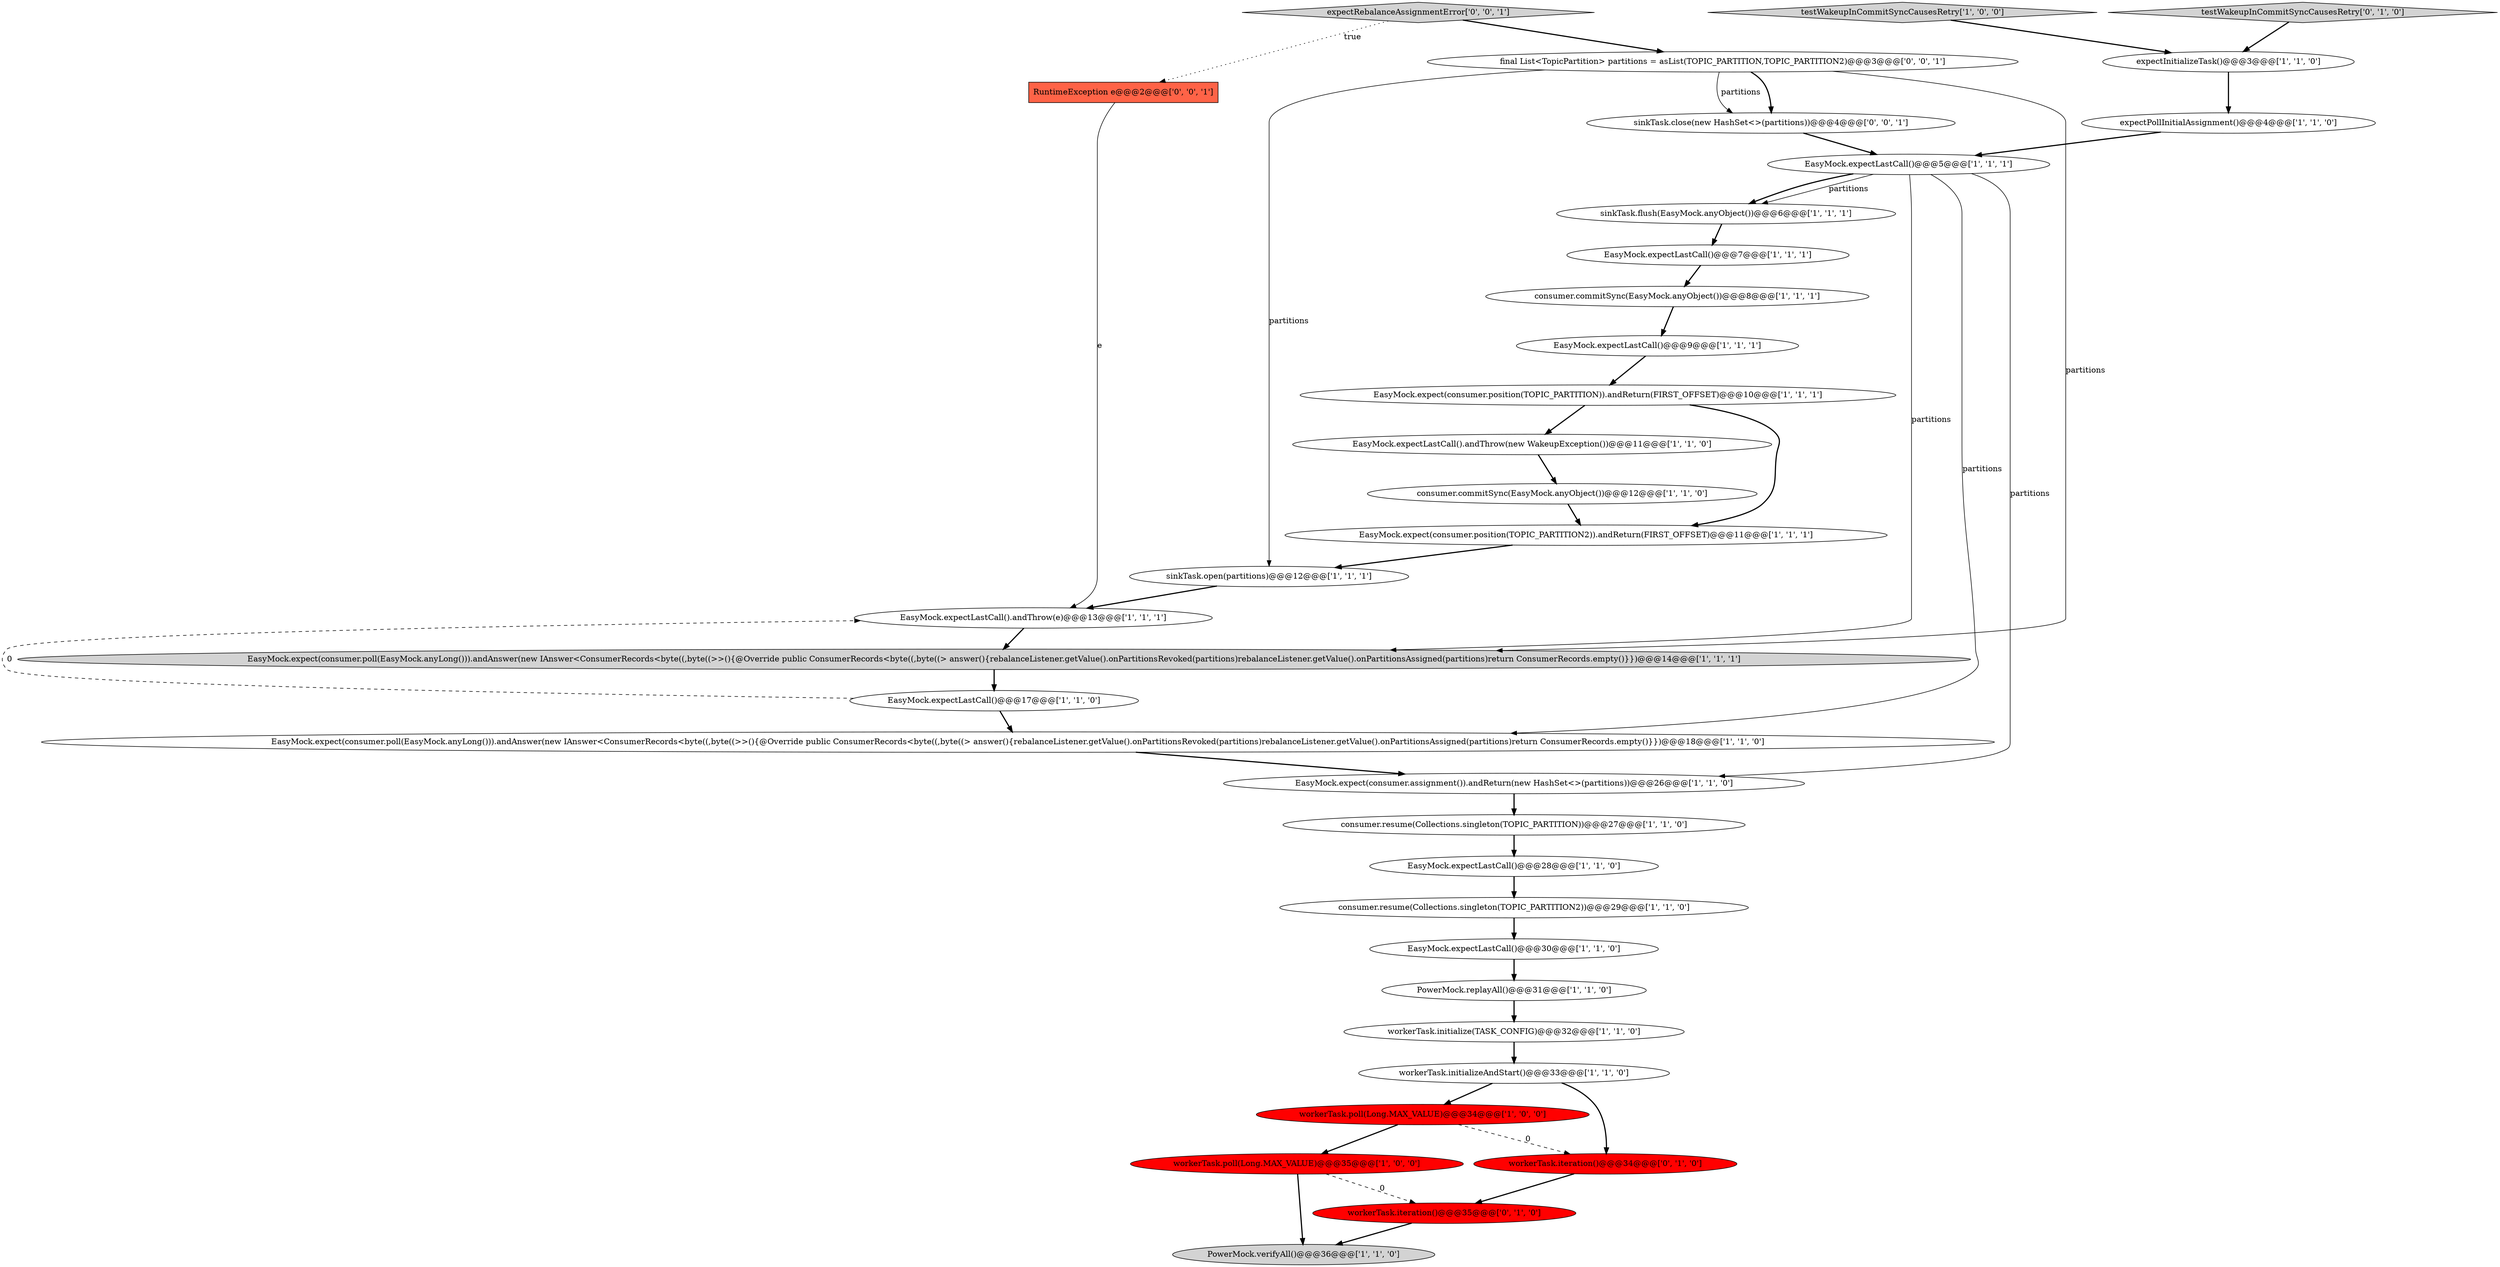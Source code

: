 digraph {
32 [style = filled, label = "RuntimeException e@@@2@@@['0', '0', '1']", fillcolor = tomato, shape = box image = "AAA0AAABBB3BBB"];
14 [style = filled, label = "EasyMock.expectLastCall()@@@9@@@['1', '1', '1']", fillcolor = white, shape = ellipse image = "AAA0AAABBB1BBB"];
11 [style = filled, label = "testWakeupInCommitSyncCausesRetry['1', '0', '0']", fillcolor = lightgray, shape = diamond image = "AAA0AAABBB1BBB"];
12 [style = filled, label = "consumer.commitSync(EasyMock.anyObject())@@@12@@@['1', '1', '0']", fillcolor = white, shape = ellipse image = "AAA0AAABBB1BBB"];
10 [style = filled, label = "sinkTask.open(partitions)@@@12@@@['1', '1', '1']", fillcolor = white, shape = ellipse image = "AAA0AAABBB1BBB"];
34 [style = filled, label = "final List<TopicPartition> partitions = asList(TOPIC_PARTITION,TOPIC_PARTITION2)@@@3@@@['0', '0', '1']", fillcolor = white, shape = ellipse image = "AAA0AAABBB3BBB"];
18 [style = filled, label = "EasyMock.expect(consumer.position(TOPIC_PARTITION)).andReturn(FIRST_OFFSET)@@@10@@@['1', '1', '1']", fillcolor = white, shape = ellipse image = "AAA0AAABBB1BBB"];
31 [style = filled, label = "expectRebalanceAssignmentError['0', '0', '1']", fillcolor = lightgray, shape = diamond image = "AAA0AAABBB3BBB"];
23 [style = filled, label = "PowerMock.verifyAll()@@@36@@@['1', '1', '0']", fillcolor = lightgray, shape = ellipse image = "AAA0AAABBB1BBB"];
3 [style = filled, label = "workerTask.poll(Long.MAX_VALUE)@@@34@@@['1', '0', '0']", fillcolor = red, shape = ellipse image = "AAA1AAABBB1BBB"];
17 [style = filled, label = "workerTask.initializeAndStart()@@@33@@@['1', '1', '0']", fillcolor = white, shape = ellipse image = "AAA0AAABBB1BBB"];
2 [style = filled, label = "EasyMock.expectLastCall()@@@7@@@['1', '1', '1']", fillcolor = white, shape = ellipse image = "AAA0AAABBB1BBB"];
7 [style = filled, label = "EasyMock.expectLastCall().andThrow(new WakeupException())@@@11@@@['1', '1', '0']", fillcolor = white, shape = ellipse image = "AAA0AAABBB1BBB"];
8 [style = filled, label = "expectPollInitialAssignment()@@@4@@@['1', '1', '0']", fillcolor = white, shape = ellipse image = "AAA0AAABBB1BBB"];
0 [style = filled, label = "EasyMock.expectLastCall()@@@5@@@['1', '1', '1']", fillcolor = white, shape = ellipse image = "AAA0AAABBB1BBB"];
4 [style = filled, label = "expectInitializeTask()@@@3@@@['1', '1', '0']", fillcolor = white, shape = ellipse image = "AAA0AAABBB1BBB"];
13 [style = filled, label = "EasyMock.expect(consumer.assignment()).andReturn(new HashSet<>(partitions))@@@26@@@['1', '1', '0']", fillcolor = white, shape = ellipse image = "AAA0AAABBB1BBB"];
29 [style = filled, label = "workerTask.iteration()@@@34@@@['0', '1', '0']", fillcolor = red, shape = ellipse image = "AAA1AAABBB2BBB"];
20 [style = filled, label = "EasyMock.expect(consumer.position(TOPIC_PARTITION2)).andReturn(FIRST_OFFSET)@@@11@@@['1', '1', '1']", fillcolor = white, shape = ellipse image = "AAA0AAABBB1BBB"];
25 [style = filled, label = "EasyMock.expect(consumer.poll(EasyMock.anyLong())).andAnswer(new IAnswer<ConsumerRecords<byte((,byte((>>(){@Override public ConsumerRecords<byte((,byte((> answer(){rebalanceListener.getValue().onPartitionsRevoked(partitions)rebalanceListener.getValue().onPartitionsAssigned(partitions)return ConsumerRecords.empty()}})@@@18@@@['1', '1', '0']", fillcolor = white, shape = ellipse image = "AAA0AAABBB1BBB"];
9 [style = filled, label = "EasyMock.expectLastCall()@@@30@@@['1', '1', '0']", fillcolor = white, shape = ellipse image = "AAA0AAABBB1BBB"];
6 [style = filled, label = "consumer.resume(Collections.singleton(TOPIC_PARTITION))@@@27@@@['1', '1', '0']", fillcolor = white, shape = ellipse image = "AAA0AAABBB1BBB"];
15 [style = filled, label = "sinkTask.flush(EasyMock.anyObject())@@@6@@@['1', '1', '1']", fillcolor = white, shape = ellipse image = "AAA0AAABBB1BBB"];
16 [style = filled, label = "workerTask.initialize(TASK_CONFIG)@@@32@@@['1', '1', '0']", fillcolor = white, shape = ellipse image = "AAA0AAABBB1BBB"];
27 [style = filled, label = "workerTask.poll(Long.MAX_VALUE)@@@35@@@['1', '0', '0']", fillcolor = red, shape = ellipse image = "AAA1AAABBB1BBB"];
28 [style = filled, label = "workerTask.iteration()@@@35@@@['0', '1', '0']", fillcolor = red, shape = ellipse image = "AAA1AAABBB2BBB"];
5 [style = filled, label = "EasyMock.expectLastCall()@@@17@@@['1', '1', '0']", fillcolor = white, shape = ellipse image = "AAA0AAABBB1BBB"];
1 [style = filled, label = "EasyMock.expect(consumer.poll(EasyMock.anyLong())).andAnswer(new IAnswer<ConsumerRecords<byte((,byte((>>(){@Override public ConsumerRecords<byte((,byte((> answer(){rebalanceListener.getValue().onPartitionsRevoked(partitions)rebalanceListener.getValue().onPartitionsAssigned(partitions)return ConsumerRecords.empty()}})@@@14@@@['1', '1', '1']", fillcolor = lightgray, shape = ellipse image = "AAA0AAABBB1BBB"];
19 [style = filled, label = "consumer.resume(Collections.singleton(TOPIC_PARTITION2))@@@29@@@['1', '1', '0']", fillcolor = white, shape = ellipse image = "AAA0AAABBB1BBB"];
21 [style = filled, label = "PowerMock.replayAll()@@@31@@@['1', '1', '0']", fillcolor = white, shape = ellipse image = "AAA0AAABBB1BBB"];
30 [style = filled, label = "testWakeupInCommitSyncCausesRetry['0', '1', '0']", fillcolor = lightgray, shape = diamond image = "AAA0AAABBB2BBB"];
24 [style = filled, label = "consumer.commitSync(EasyMock.anyObject())@@@8@@@['1', '1', '1']", fillcolor = white, shape = ellipse image = "AAA0AAABBB1BBB"];
26 [style = filled, label = "EasyMock.expectLastCall()@@@28@@@['1', '1', '0']", fillcolor = white, shape = ellipse image = "AAA0AAABBB1BBB"];
22 [style = filled, label = "EasyMock.expectLastCall().andThrow(e)@@@13@@@['1', '1', '1']", fillcolor = white, shape = ellipse image = "AAA0AAABBB1BBB"];
33 [style = filled, label = "sinkTask.close(new HashSet<>(partitions))@@@4@@@['0', '0', '1']", fillcolor = white, shape = ellipse image = "AAA0AAABBB3BBB"];
1->5 [style = bold, label=""];
10->22 [style = bold, label=""];
0->15 [style = solid, label="partitions"];
3->29 [style = dashed, label="0"];
32->22 [style = solid, label="e"];
15->2 [style = bold, label=""];
0->1 [style = solid, label="partitions"];
6->26 [style = bold, label=""];
7->12 [style = bold, label=""];
25->13 [style = bold, label=""];
11->4 [style = bold, label=""];
34->33 [style = bold, label=""];
34->33 [style = solid, label="partitions"];
12->20 [style = bold, label=""];
0->13 [style = solid, label="partitions"];
34->1 [style = solid, label="partitions"];
16->17 [style = bold, label=""];
26->19 [style = bold, label=""];
0->15 [style = bold, label=""];
5->25 [style = bold, label=""];
31->34 [style = bold, label=""];
24->14 [style = bold, label=""];
20->10 [style = bold, label=""];
3->27 [style = bold, label=""];
29->28 [style = bold, label=""];
8->0 [style = bold, label=""];
33->0 [style = bold, label=""];
31->32 [style = dotted, label="true"];
18->20 [style = bold, label=""];
19->9 [style = bold, label=""];
28->23 [style = bold, label=""];
30->4 [style = bold, label=""];
9->21 [style = bold, label=""];
17->3 [style = bold, label=""];
21->16 [style = bold, label=""];
27->28 [style = dashed, label="0"];
4->8 [style = bold, label=""];
14->18 [style = bold, label=""];
27->23 [style = bold, label=""];
34->10 [style = solid, label="partitions"];
22->1 [style = bold, label=""];
0->25 [style = solid, label="partitions"];
2->24 [style = bold, label=""];
13->6 [style = bold, label=""];
18->7 [style = bold, label=""];
17->29 [style = bold, label=""];
5->22 [style = dashed, label="0"];
}
